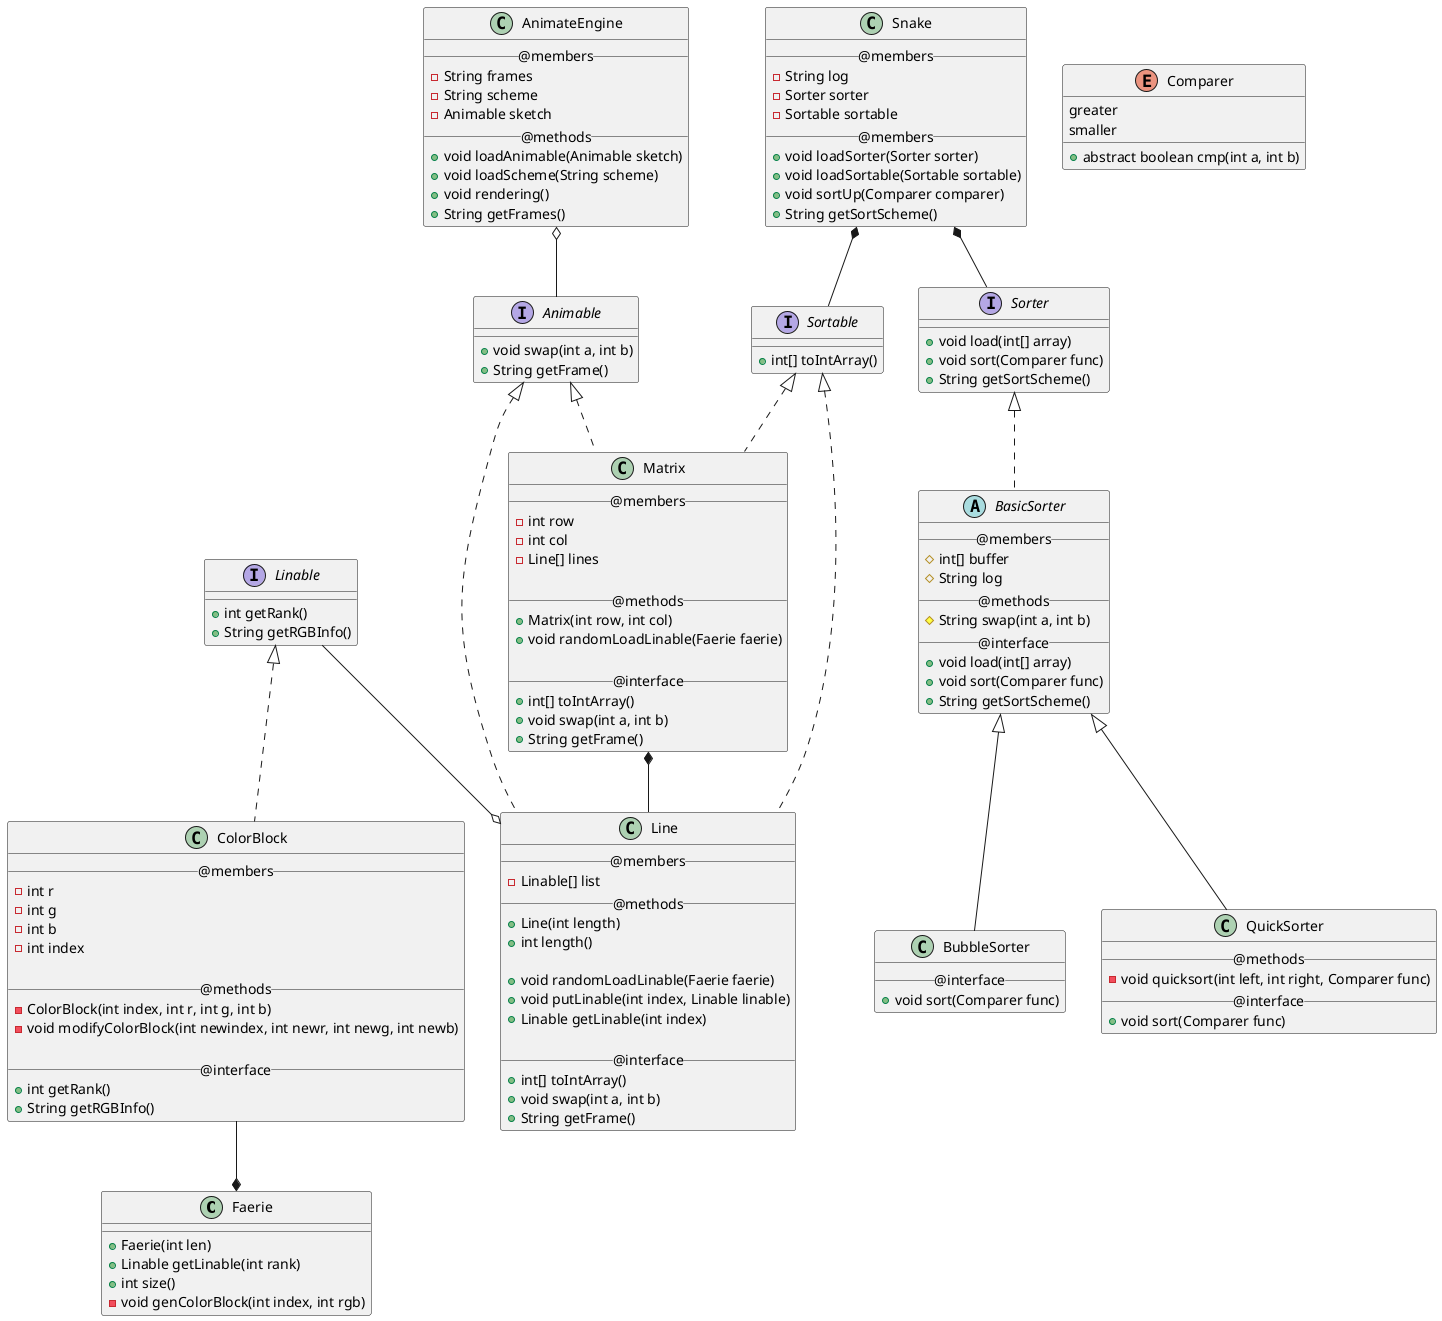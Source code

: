 @startuml



class Faerie{
    +Faerie(int len)
    +Linable getLinable(int rank)
    +int size()
    -void genColorBlock(int index, int rgb)
}

class ColorBlock implements Linable{
    __@members__
    -int r
    -int g
    -int b
    -int index

    __@methods__
    -ColorBlock(int index, int r, int g, int b)
    -void modifyColorBlock(int newindex, int newr, int newg, int newb)

    __@interface__
    +int getRank()
    +String getRGBInfo()
}

interface Linable {
    +int getRank()
    +String getRGBInfo()
}

class Line implements Sortable, Animable{
    __@members__
    -Linable[] list
    __@methods__
    +Line(int length)
    +int length()

    +void randomLoadLinable(Faerie faerie)
    +void putLinable(int index, Linable linable)
    +Linable getLinable(int index)

    __@interface__
    +int[] toIntArray()
    +void swap(int a, int b)
    +String getFrame()
}

interface Sortable {
    +int[] toIntArray()
}

interface Animable{
    +void swap(int a, int b)
    +String getFrame()   
}

class AnimateEngine {
    __@members__
    -String frames
    -String scheme
    -Animable sketch
    __@methods__
    +void loadAnimable(Animable sketch)
    +void loadScheme(String scheme)
    +void rendering()
    +String getFrames()
}

class Snake {
    __@members__
    -String log
    -Sorter sorter
    -Sortable sortable
    __@members__
    +void loadSorter(Sorter sorter)
    +void loadSortable(Sortable sortable)
    +void sortUp(Comparer comparer)
    +String getSortScheme()
}

enum Comparer{
    greater
    smaller

    +abstract boolean cmp(int a, int b)
}

interface Sorter{
    +void load(int[] array)
    +void sort(Comparer func)
    +String getSortScheme()
}

abstract class BasicSorter implements Sorter{
    __@members__
    #int[] buffer
    #String log
    __@methods__
    #String swap(int a, int b)
    __@interface__
    +void load(int[] array)
    +void sort(Comparer func)
    +String getSortScheme()
}

class BubbleSorter extends BasicSorter{
    __@interface__
    +void sort(Comparer func)
}

class QuickSorter extends BasicSorter{
    __@methods__
    -void quicksort(int left, int right, Comparer func)
    __@interface__
    +void sort(Comparer func)
}

class Matrix implements Sortable, Animable{
    __@members__
    -int row
    -int col
    -Line[] lines

    __@methods__
    +Matrix(int row, int col)
    +void randomLoadLinable(Faerie faerie)

    __@interface__
    +int[] toIntArray()
    +void swap(int a, int b)
    +String getFrame()
}


ColorBlock --* Faerie
Linable --o Line
AnimateEngine o-- Animable
Snake *-- Sortable
Snake *-- Sorter
Matrix *-- Line

@enduml